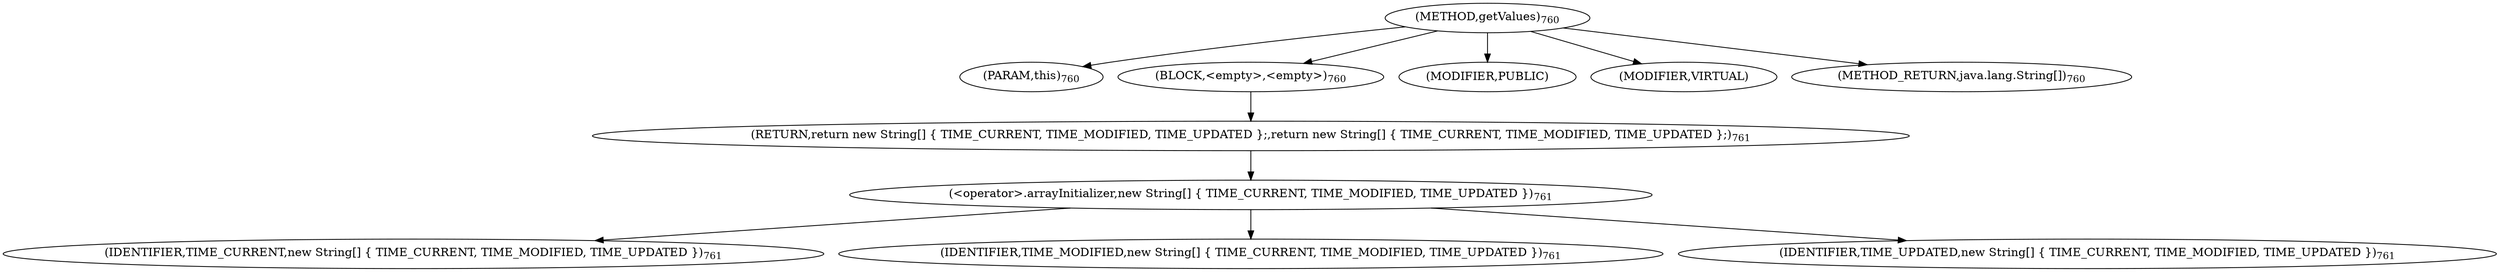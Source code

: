 digraph "getValues" {  
"1695" [label = <(METHOD,getValues)<SUB>760</SUB>> ]
"1696" [label = <(PARAM,this)<SUB>760</SUB>> ]
"1697" [label = <(BLOCK,&lt;empty&gt;,&lt;empty&gt;)<SUB>760</SUB>> ]
"1698" [label = <(RETURN,return new String[] { TIME_CURRENT, TIME_MODIFIED, TIME_UPDATED };,return new String[] { TIME_CURRENT, TIME_MODIFIED, TIME_UPDATED };)<SUB>761</SUB>> ]
"1699" [label = <(&lt;operator&gt;.arrayInitializer,new String[] { TIME_CURRENT, TIME_MODIFIED, TIME_UPDATED })<SUB>761</SUB>> ]
"1700" [label = <(IDENTIFIER,TIME_CURRENT,new String[] { TIME_CURRENT, TIME_MODIFIED, TIME_UPDATED })<SUB>761</SUB>> ]
"1701" [label = <(IDENTIFIER,TIME_MODIFIED,new String[] { TIME_CURRENT, TIME_MODIFIED, TIME_UPDATED })<SUB>761</SUB>> ]
"1702" [label = <(IDENTIFIER,TIME_UPDATED,new String[] { TIME_CURRENT, TIME_MODIFIED, TIME_UPDATED })<SUB>761</SUB>> ]
"1703" [label = <(MODIFIER,PUBLIC)> ]
"1704" [label = <(MODIFIER,VIRTUAL)> ]
"1705" [label = <(METHOD_RETURN,java.lang.String[])<SUB>760</SUB>> ]
  "1695" -> "1696" 
  "1695" -> "1697" 
  "1695" -> "1703" 
  "1695" -> "1704" 
  "1695" -> "1705" 
  "1697" -> "1698" 
  "1698" -> "1699" 
  "1699" -> "1700" 
  "1699" -> "1701" 
  "1699" -> "1702" 
}
